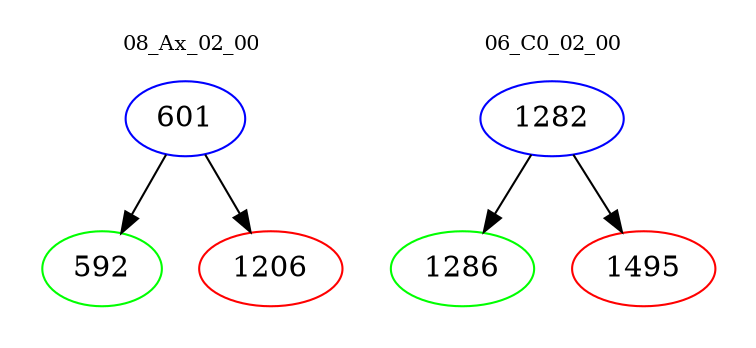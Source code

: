 digraph{
subgraph cluster_0 {
color = white
label = "08_Ax_02_00";
fontsize=10;
T0_601 [label="601", color="blue"]
T0_601 -> T0_592 [color="black"]
T0_592 [label="592", color="green"]
T0_601 -> T0_1206 [color="black"]
T0_1206 [label="1206", color="red"]
}
subgraph cluster_1 {
color = white
label = "06_C0_02_00";
fontsize=10;
T1_1282 [label="1282", color="blue"]
T1_1282 -> T1_1286 [color="black"]
T1_1286 [label="1286", color="green"]
T1_1282 -> T1_1495 [color="black"]
T1_1495 [label="1495", color="red"]
}
}
